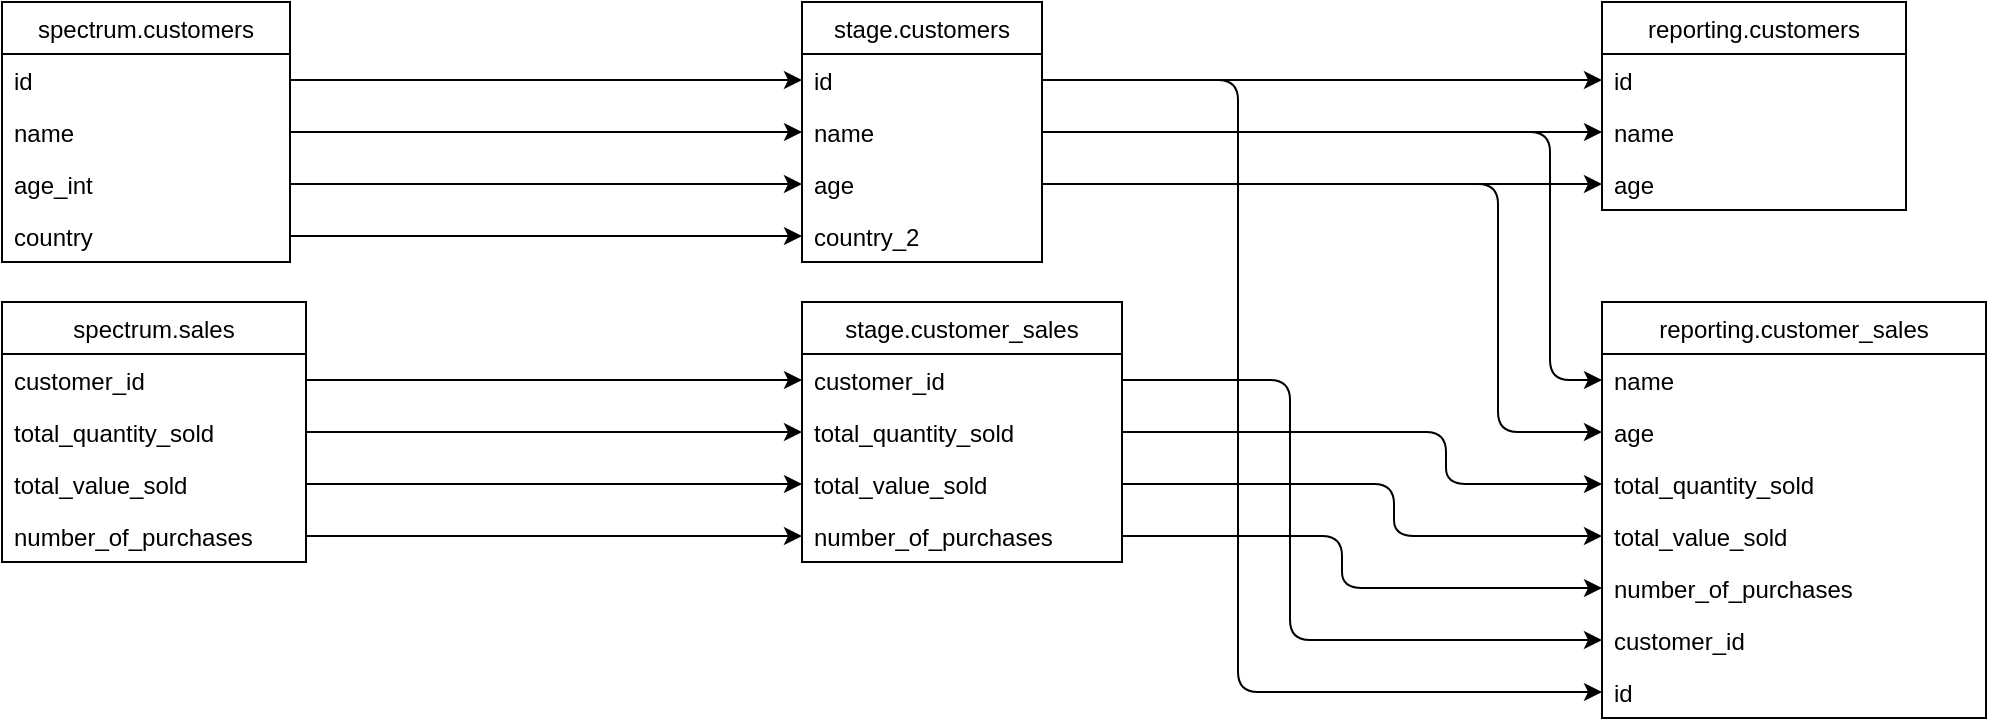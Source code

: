 <mxGraphModel dx="1106" dy="821" grid="1" gridSize="10" guides="1" tooltips="1" connect="1" arrows="1" fold="1" page="1" pageScale="1" pageWidth="827" pageHeight="1169" math="0" shadow="0">

    <root>
        <mxCell id="0"/>

        <mxCell id="1" parent="0"/>
                <mxCell id="2" value="spectrum.customers" style="swimlane;fontStyle=0;childLayout=stackLayout;horizontal=1;startSize=26;fillColor=none;horizontalStack=0;resizeParent=1;resizeParentMax=0;resizeLast=0;collapsible=1;marginBottom=0;" vertex="1" parent="1">
                        <mxGeometry x="400" y="150" width="144" height="130" as="geometry"/>
                    </mxCell>

                    <mxCell id="3" value="id" style="text;strokeColor=none;fillColor=none;align=left;verticalAlign=top;spacingLeft=4;spacingRight=4;overflow=hidden;rotatable=0;points=[[0,0.5],[1,0.5]];portConstraint=eastwest;" vertex="1" parent="2">
                        <mxGeometry y="26" width="144" height="26" as="geometry"/>
                    </mxCell>




                    <mxCell id="4" value="name" style="text;strokeColor=none;fillColor=none;align=left;verticalAlign=top;spacingLeft=4;spacingRight=4;overflow=hidden;rotatable=0;points=[[0,0.5],[1,0.5]];portConstraint=eastwest;" vertex="1" parent="2">
                        <mxGeometry y="52" width="144" height="26" as="geometry"/>
                    </mxCell>




                    <mxCell id="5" value="age_int" style="text;strokeColor=none;fillColor=none;align=left;verticalAlign=top;spacingLeft=4;spacingRight=4;overflow=hidden;rotatable=0;points=[[0,0.5],[1,0.5]];portConstraint=eastwest;" vertex="1" parent="2">
                        <mxGeometry y="78" width="144" height="26" as="geometry"/>
                    </mxCell>




                    <mxCell id="6" value="country" style="text;strokeColor=none;fillColor=none;align=left;verticalAlign=top;spacingLeft=4;spacingRight=4;overflow=hidden;rotatable=0;points=[[0,0.5],[1,0.5]];portConstraint=eastwest;" vertex="1" parent="2">
                        <mxGeometry y="104" width="144" height="26" as="geometry"/>
                    </mxCell>






                <mxCell id="25" value="spectrum.sales" style="swimlane;fontStyle=0;childLayout=stackLayout;horizontal=1;startSize=26;fillColor=none;horizontalStack=0;resizeParent=1;resizeParentMax=0;resizeLast=0;collapsible=1;marginBottom=0;" vertex="1" parent="1">
                        <mxGeometry x="400" y="300" width="152" height="130" as="geometry"/>
                    </mxCell>

                    <mxCell id="26" value="customer_id" style="text;strokeColor=none;fillColor=none;align=left;verticalAlign=top;spacingLeft=4;spacingRight=4;overflow=hidden;rotatable=0;points=[[0,0.5],[1,0.5]];portConstraint=eastwest;" vertex="1" parent="25">
                        <mxGeometry y="26" width="152" height="26" as="geometry"/>
                    </mxCell>




                    <mxCell id="27" value="total_quantity_sold" style="text;strokeColor=none;fillColor=none;align=left;verticalAlign=top;spacingLeft=4;spacingRight=4;overflow=hidden;rotatable=0;points=[[0,0.5],[1,0.5]];portConstraint=eastwest;" vertex="1" parent="25">
                        <mxGeometry y="52" width="152" height="26" as="geometry"/>
                    </mxCell>




                    <mxCell id="28" value="total_value_sold" style="text;strokeColor=none;fillColor=none;align=left;verticalAlign=top;spacingLeft=4;spacingRight=4;overflow=hidden;rotatable=0;points=[[0,0.5],[1,0.5]];portConstraint=eastwest;" vertex="1" parent="25">
                        <mxGeometry y="78" width="152" height="26" as="geometry"/>
                    </mxCell>




                    <mxCell id="29" value="number_of_purchases" style="text;strokeColor=none;fillColor=none;align=left;verticalAlign=top;spacingLeft=4;spacingRight=4;overflow=hidden;rotatable=0;points=[[0,0.5],[1,0.5]];portConstraint=eastwest;" vertex="1" parent="25">
                        <mxGeometry y="104" width="152" height="26" as="geometry"/>
                    </mxCell>






                <mxCell id="8" value="stage.customers" style="swimlane;fontStyle=0;childLayout=stackLayout;horizontal=1;startSize=26;fillColor=none;horizontalStack=0;resizeParent=1;resizeParentMax=0;resizeLast=0;collapsible=1;marginBottom=0;" vertex="1" parent="1">
                        <mxGeometry x="800" y="150" width="120" height="130" as="geometry"/>
                    </mxCell>

                    <mxCell id="9" value="id" style="text;strokeColor=none;fillColor=none;align=left;verticalAlign=top;spacingLeft=4;spacingRight=4;overflow=hidden;rotatable=0;points=[[0,0.5],[1,0.5]];portConstraint=eastwest;" vertex="1" parent="8">
                        <mxGeometry y="26" width="120" height="26" as="geometry"/>
                    </mxCell>


                        <mxCell id="13" value="" style="edgeStyle=elbowEdgeStyle;elbow=horizontal;endArrow=classic;html=1;exitX=1;exitY=0.5;exitDx=0;exitDy=0;entryX=0;entryY=0.5;entryDx=0;entryDy=0;" edge="1" parent="1" source="3" target="9">
                        <mxGeometry width="50" height="50" relative="1" as="geometry">
                            <Array as="points">
                                <mxPoint x="774" y="176"/>
                            </Array>
                        </mxGeometry>
                        </mxCell>



                    <mxCell id="10" value="name" style="text;strokeColor=none;fillColor=none;align=left;verticalAlign=top;spacingLeft=4;spacingRight=4;overflow=hidden;rotatable=0;points=[[0,0.5],[1,0.5]];portConstraint=eastwest;" vertex="1" parent="8">
                        <mxGeometry y="52" width="120" height="26" as="geometry"/>
                    </mxCell>


                        <mxCell id="14" value="" style="edgeStyle=elbowEdgeStyle;elbow=horizontal;endArrow=classic;html=1;exitX=1;exitY=0.5;exitDx=0;exitDy=0;entryX=0;entryY=0.5;entryDx=0;entryDy=0;" edge="1" parent="1" source="4" target="10">
                        <mxGeometry width="50" height="50" relative="1" as="geometry">
                            <Array as="points">
                                <mxPoint x="748" y="202"/>
                            </Array>
                        </mxGeometry>
                        </mxCell>



                    <mxCell id="11" value="age" style="text;strokeColor=none;fillColor=none;align=left;verticalAlign=top;spacingLeft=4;spacingRight=4;overflow=hidden;rotatable=0;points=[[0,0.5],[1,0.5]];portConstraint=eastwest;" vertex="1" parent="8">
                        <mxGeometry y="78" width="120" height="26" as="geometry"/>
                    </mxCell>


                        <mxCell id="15" value="" style="edgeStyle=elbowEdgeStyle;elbow=horizontal;endArrow=classic;html=1;exitX=1;exitY=0.5;exitDx=0;exitDy=0;entryX=0;entryY=0.5;entryDx=0;entryDy=0;" edge="1" parent="1" source="5" target="11">
                        <mxGeometry width="50" height="50" relative="1" as="geometry">
                            <Array as="points">
                                <mxPoint x="722" y="228"/>
                            </Array>
                        </mxGeometry>
                        </mxCell>



                    <mxCell id="12" value="country_2" style="text;strokeColor=none;fillColor=none;align=left;verticalAlign=top;spacingLeft=4;spacingRight=4;overflow=hidden;rotatable=0;points=[[0,0.5],[1,0.5]];portConstraint=eastwest;" vertex="1" parent="8">
                        <mxGeometry y="104" width="120" height="26" as="geometry"/>
                    </mxCell>


                        <mxCell id="16" value="" style="edgeStyle=elbowEdgeStyle;elbow=horizontal;endArrow=classic;html=1;exitX=1;exitY=0.5;exitDx=0;exitDy=0;entryX=0;entryY=0.5;entryDx=0;entryDy=0;" edge="1" parent="1" source="6" target="12">
                        <mxGeometry width="50" height="50" relative="1" as="geometry">
                            <Array as="points">
                                <mxPoint x="696" y="254"/>
                            </Array>
                        </mxGeometry>
                        </mxCell>





                <mxCell id="30" value="stage.customer_sales" style="swimlane;fontStyle=0;childLayout=stackLayout;horizontal=1;startSize=26;fillColor=none;horizontalStack=0;resizeParent=1;resizeParentMax=0;resizeLast=0;collapsible=1;marginBottom=0;" vertex="1" parent="1">
                        <mxGeometry x="800" y="300" width="160" height="130" as="geometry"/>
                    </mxCell>

                    <mxCell id="31" value="customer_id" style="text;strokeColor=none;fillColor=none;align=left;verticalAlign=top;spacingLeft=4;spacingRight=4;overflow=hidden;rotatable=0;points=[[0,0.5],[1,0.5]];portConstraint=eastwest;" vertex="1" parent="30">
                        <mxGeometry y="26" width="160" height="26" as="geometry"/>
                    </mxCell>


                        <mxCell id="35" value="" style="edgeStyle=elbowEdgeStyle;elbow=horizontal;endArrow=classic;html=1;exitX=1;exitY=0.5;exitDx=0;exitDy=0;entryX=0;entryY=0.5;entryDx=0;entryDy=0;" edge="1" parent="1" source="26" target="31">
                        <mxGeometry width="50" height="50" relative="1" as="geometry">
                            <Array as="points">
                                <mxPoint x="774" y="326"/>
                            </Array>
                        </mxGeometry>
                        </mxCell>



                    <mxCell id="32" value="total_quantity_sold" style="text;strokeColor=none;fillColor=none;align=left;verticalAlign=top;spacingLeft=4;spacingRight=4;overflow=hidden;rotatable=0;points=[[0,0.5],[1,0.5]];portConstraint=eastwest;" vertex="1" parent="30">
                        <mxGeometry y="52" width="160" height="26" as="geometry"/>
                    </mxCell>


                        <mxCell id="36" value="" style="edgeStyle=elbowEdgeStyle;elbow=horizontal;endArrow=classic;html=1;exitX=1;exitY=0.5;exitDx=0;exitDy=0;entryX=0;entryY=0.5;entryDx=0;entryDy=0;" edge="1" parent="1" source="27" target="32">
                        <mxGeometry width="50" height="50" relative="1" as="geometry">
                            <Array as="points">
                                <mxPoint x="748" y="352"/>
                            </Array>
                        </mxGeometry>
                        </mxCell>



                    <mxCell id="33" value="total_value_sold" style="text;strokeColor=none;fillColor=none;align=left;verticalAlign=top;spacingLeft=4;spacingRight=4;overflow=hidden;rotatable=0;points=[[0,0.5],[1,0.5]];portConstraint=eastwest;" vertex="1" parent="30">
                        <mxGeometry y="78" width="160" height="26" as="geometry"/>
                    </mxCell>


                        <mxCell id="37" value="" style="edgeStyle=elbowEdgeStyle;elbow=horizontal;endArrow=classic;html=1;exitX=1;exitY=0.5;exitDx=0;exitDy=0;entryX=0;entryY=0.5;entryDx=0;entryDy=0;" edge="1" parent="1" source="28" target="33">
                        <mxGeometry width="50" height="50" relative="1" as="geometry">
                            <Array as="points">
                                <mxPoint x="722" y="378"/>
                            </Array>
                        </mxGeometry>
                        </mxCell>



                    <mxCell id="34" value="number_of_purchases" style="text;strokeColor=none;fillColor=none;align=left;verticalAlign=top;spacingLeft=4;spacingRight=4;overflow=hidden;rotatable=0;points=[[0,0.5],[1,0.5]];portConstraint=eastwest;" vertex="1" parent="30">
                        <mxGeometry y="104" width="160" height="26" as="geometry"/>
                    </mxCell>


                        <mxCell id="38" value="" style="edgeStyle=elbowEdgeStyle;elbow=horizontal;endArrow=classic;html=1;exitX=1;exitY=0.5;exitDx=0;exitDy=0;entryX=0;entryY=0.5;entryDx=0;entryDy=0;" edge="1" parent="1" source="29" target="34">
                        <mxGeometry width="50" height="50" relative="1" as="geometry">
                            <Array as="points">
                                <mxPoint x="696" y="404"/>
                            </Array>
                        </mxGeometry>
                        </mxCell>





                <mxCell id="18" value="reporting.customers" style="swimlane;fontStyle=0;childLayout=stackLayout;horizontal=1;startSize=26;fillColor=none;horizontalStack=0;resizeParent=1;resizeParentMax=0;resizeLast=0;collapsible=1;marginBottom=0;" vertex="1" parent="1">
                        <mxGeometry x="1200" y="150" width="152" height="104" as="geometry"/>
                    </mxCell>

                    <mxCell id="19" value="id" style="text;strokeColor=none;fillColor=none;align=left;verticalAlign=top;spacingLeft=4;spacingRight=4;overflow=hidden;rotatable=0;points=[[0,0.5],[1,0.5]];portConstraint=eastwest;" vertex="1" parent="18">
                        <mxGeometry y="26" width="152" height="26" as="geometry"/>
                    </mxCell>


                        <mxCell id="22" value="" style="edgeStyle=elbowEdgeStyle;elbow=horizontal;endArrow=classic;html=1;exitX=1;exitY=0.5;exitDx=0;exitDy=0;entryX=0;entryY=0.5;entryDx=0;entryDy=0;" edge="1" parent="1" source="9" target="19">
                        <mxGeometry width="50" height="50" relative="1" as="geometry">
                            <Array as="points">
                                <mxPoint x="1174" y="176"/>
                            </Array>
                        </mxGeometry>
                        </mxCell>



                    <mxCell id="20" value="name" style="text;strokeColor=none;fillColor=none;align=left;verticalAlign=top;spacingLeft=4;spacingRight=4;overflow=hidden;rotatable=0;points=[[0,0.5],[1,0.5]];portConstraint=eastwest;" vertex="1" parent="18">
                        <mxGeometry y="52" width="152" height="26" as="geometry"/>
                    </mxCell>


                        <mxCell id="23" value="" style="edgeStyle=elbowEdgeStyle;elbow=horizontal;endArrow=classic;html=1;exitX=1;exitY=0.5;exitDx=0;exitDy=0;entryX=0;entryY=0.5;entryDx=0;entryDy=0;" edge="1" parent="1" source="10" target="20">
                        <mxGeometry width="50" height="50" relative="1" as="geometry">
                            <Array as="points">
                                <mxPoint x="1148" y="202"/>
                            </Array>
                        </mxGeometry>
                        </mxCell>



                    <mxCell id="21" value="age" style="text;strokeColor=none;fillColor=none;align=left;verticalAlign=top;spacingLeft=4;spacingRight=4;overflow=hidden;rotatable=0;points=[[0,0.5],[1,0.5]];portConstraint=eastwest;" vertex="1" parent="18">
                        <mxGeometry y="78" width="152" height="26" as="geometry"/>
                    </mxCell>


                        <mxCell id="24" value="" style="edgeStyle=elbowEdgeStyle;elbow=horizontal;endArrow=classic;html=1;exitX=1;exitY=0.5;exitDx=0;exitDy=0;entryX=0;entryY=0.5;entryDx=0;entryDy=0;" edge="1" parent="1" source="11" target="21">
                        <mxGeometry width="50" height="50" relative="1" as="geometry">
                            <Array as="points">
                                <mxPoint x="1122" y="228"/>
                            </Array>
                        </mxGeometry>
                        </mxCell>





                <mxCell id="39" value="reporting.customer_sales" style="swimlane;fontStyle=0;childLayout=stackLayout;horizontal=1;startSize=26;fillColor=none;horizontalStack=0;resizeParent=1;resizeParentMax=0;resizeLast=0;collapsible=1;marginBottom=0;" vertex="1" parent="1">
                        <mxGeometry x="1200" y="300" width="192" height="208" as="geometry"/>
                    </mxCell>

                    <mxCell id="40" value="name" style="text;strokeColor=none;fillColor=none;align=left;verticalAlign=top;spacingLeft=4;spacingRight=4;overflow=hidden;rotatable=0;points=[[0,0.5],[1,0.5]];portConstraint=eastwest;" vertex="1" parent="39">
                        <mxGeometry y="26" width="192" height="26" as="geometry"/>
                    </mxCell>


                        <mxCell id="47" value="" style="edgeStyle=elbowEdgeStyle;elbow=horizontal;endArrow=classic;html=1;exitX=1;exitY=0.5;exitDx=0;exitDy=0;entryX=0;entryY=0.5;entryDx=0;entryDy=0;" edge="1" parent="1" source="10" target="40">
                        <mxGeometry width="50" height="50" relative="1" as="geometry">
                            <Array as="points">
                                <mxPoint x="1174" y="326"/>
                            </Array>
                        </mxGeometry>
                        </mxCell>



                    <mxCell id="41" value="age" style="text;strokeColor=none;fillColor=none;align=left;verticalAlign=top;spacingLeft=4;spacingRight=4;overflow=hidden;rotatable=0;points=[[0,0.5],[1,0.5]];portConstraint=eastwest;" vertex="1" parent="39">
                        <mxGeometry y="52" width="192" height="26" as="geometry"/>
                    </mxCell>


                        <mxCell id="48" value="" style="edgeStyle=elbowEdgeStyle;elbow=horizontal;endArrow=classic;html=1;exitX=1;exitY=0.5;exitDx=0;exitDy=0;entryX=0;entryY=0.5;entryDx=0;entryDy=0;" edge="1" parent="1" source="11" target="41">
                        <mxGeometry width="50" height="50" relative="1" as="geometry">
                            <Array as="points">
                                <mxPoint x="1148" y="352"/>
                            </Array>
                        </mxGeometry>
                        </mxCell>



                    <mxCell id="42" value="total_quantity_sold" style="text;strokeColor=none;fillColor=none;align=left;verticalAlign=top;spacingLeft=4;spacingRight=4;overflow=hidden;rotatable=0;points=[[0,0.5],[1,0.5]];portConstraint=eastwest;" vertex="1" parent="39">
                        <mxGeometry y="78" width="192" height="26" as="geometry"/>
                    </mxCell>


                        <mxCell id="49" value="" style="edgeStyle=elbowEdgeStyle;elbow=horizontal;endArrow=classic;html=1;exitX=1;exitY=0.5;exitDx=0;exitDy=0;entryX=0;entryY=0.5;entryDx=0;entryDy=0;" edge="1" parent="1" source="32" target="42">
                        <mxGeometry width="50" height="50" relative="1" as="geometry">
                            <Array as="points">
                                <mxPoint x="1122" y="378"/>
                            </Array>
                        </mxGeometry>
                        </mxCell>



                    <mxCell id="43" value="total_value_sold" style="text;strokeColor=none;fillColor=none;align=left;verticalAlign=top;spacingLeft=4;spacingRight=4;overflow=hidden;rotatable=0;points=[[0,0.5],[1,0.5]];portConstraint=eastwest;" vertex="1" parent="39">
                        <mxGeometry y="104" width="192" height="26" as="geometry"/>
                    </mxCell>


                        <mxCell id="50" value="" style="edgeStyle=elbowEdgeStyle;elbow=horizontal;endArrow=classic;html=1;exitX=1;exitY=0.5;exitDx=0;exitDy=0;entryX=0;entryY=0.5;entryDx=0;entryDy=0;" edge="1" parent="1" source="33" target="43">
                        <mxGeometry width="50" height="50" relative="1" as="geometry">
                            <Array as="points">
                                <mxPoint x="1096" y="404"/>
                            </Array>
                        </mxGeometry>
                        </mxCell>



                    <mxCell id="44" value="number_of_purchases" style="text;strokeColor=none;fillColor=none;align=left;verticalAlign=top;spacingLeft=4;spacingRight=4;overflow=hidden;rotatable=0;points=[[0,0.5],[1,0.5]];portConstraint=eastwest;" vertex="1" parent="39">
                        <mxGeometry y="130" width="192" height="26" as="geometry"/>
                    </mxCell>


                        <mxCell id="51" value="" style="edgeStyle=elbowEdgeStyle;elbow=horizontal;endArrow=classic;html=1;exitX=1;exitY=0.5;exitDx=0;exitDy=0;entryX=0;entryY=0.5;entryDx=0;entryDy=0;" edge="1" parent="1" source="34" target="44">
                        <mxGeometry width="50" height="50" relative="1" as="geometry">
                            <Array as="points">
                                <mxPoint x="1070" y="430"/>
                            </Array>
                        </mxGeometry>
                        </mxCell>



                    <mxCell id="45" value="customer_id" style="text;strokeColor=none;fillColor=none;align=left;verticalAlign=top;spacingLeft=4;spacingRight=4;overflow=hidden;rotatable=0;points=[[0,0.5],[1,0.5]];portConstraint=eastwest;" vertex="1" parent="39">
                        <mxGeometry y="156" width="192" height="26" as="geometry"/>
                    </mxCell>


                        <mxCell id="52" value="" style="edgeStyle=elbowEdgeStyle;elbow=horizontal;endArrow=classic;html=1;exitX=1;exitY=0.5;exitDx=0;exitDy=0;entryX=0;entryY=0.5;entryDx=0;entryDy=0;" edge="1" parent="1" source="31" target="45">
                        <mxGeometry width="50" height="50" relative="1" as="geometry">
                            <Array as="points">
                                <mxPoint x="1044" y="456"/>
                            </Array>
                        </mxGeometry>
                        </mxCell>



                    <mxCell id="46" value="id" style="text;strokeColor=none;fillColor=none;align=left;verticalAlign=top;spacingLeft=4;spacingRight=4;overflow=hidden;rotatable=0;points=[[0,0.5],[1,0.5]];portConstraint=eastwest;" vertex="1" parent="39">
                        <mxGeometry y="182" width="192" height="26" as="geometry"/>
                    </mxCell>


                        <mxCell id="53" value="" style="edgeStyle=elbowEdgeStyle;elbow=horizontal;endArrow=classic;html=1;exitX=1;exitY=0.5;exitDx=0;exitDy=0;entryX=0;entryY=0.5;entryDx=0;entryDy=0;" edge="1" parent="1" source="9" target="46">
                        <mxGeometry width="50" height="50" relative="1" as="geometry">
                            <Array as="points">
                                <mxPoint x="1018" y="482"/>
                            </Array>
                        </mxGeometry>
                        </mxCell>







            </root>
        </mxGraphModel>

